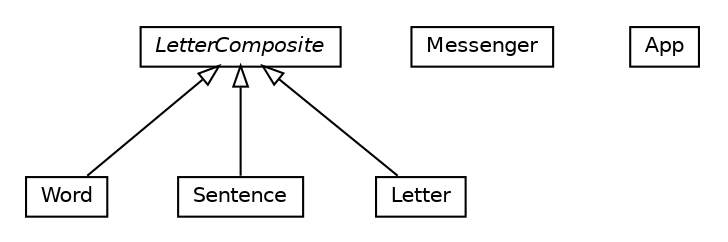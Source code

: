 #!/usr/local/bin/dot
#
# Class diagram 
# Generated by UMLGraph version R5_7_2-3-gee82a7 (http://www.umlgraph.org/)
#

digraph G {
	edge [fontname="Helvetica",fontsize=10,labelfontname="Helvetica",labelfontsize=10];
	node [fontname="Helvetica",fontsize=10,shape=plaintext];
	nodesep=0.25;
	ranksep=0.5;
	// com.iluwatar.composite.Word
	c0 [label=<<table title="com.iluwatar.composite.Word" border="0" cellborder="1" cellspacing="0" cellpadding="2" port="p">
		<tr><td><table border="0" cellspacing="0" cellpadding="1">
<tr><td align="center" balign="center"> Word </td></tr>
		</table></td></tr>
		</table>>, URL="null", fontname="Helvetica", fontcolor="black", fontsize=10.0];
	// com.iluwatar.composite.Sentence
	c1 [label=<<table title="com.iluwatar.composite.Sentence" border="0" cellborder="1" cellspacing="0" cellpadding="2" port="p">
		<tr><td><table border="0" cellspacing="0" cellpadding="1">
<tr><td align="center" balign="center"> Sentence </td></tr>
		</table></td></tr>
		</table>>, URL="null", fontname="Helvetica", fontcolor="black", fontsize=10.0];
	// com.iluwatar.composite.Messenger
	c2 [label=<<table title="com.iluwatar.composite.Messenger" border="0" cellborder="1" cellspacing="0" cellpadding="2" port="p">
		<tr><td><table border="0" cellspacing="0" cellpadding="1">
<tr><td align="center" balign="center"> Messenger </td></tr>
		</table></td></tr>
		</table>>, URL="null", fontname="Helvetica", fontcolor="black", fontsize=10.0];
	// com.iluwatar.composite.LetterComposite
	c3 [label=<<table title="com.iluwatar.composite.LetterComposite" border="0" cellborder="1" cellspacing="0" cellpadding="2" port="p">
		<tr><td><table border="0" cellspacing="0" cellpadding="1">
<tr><td align="center" balign="center"><font face="Helvetica-Oblique"> LetterComposite </font></td></tr>
		</table></td></tr>
		</table>>, URL="null", fontname="Helvetica", fontcolor="black", fontsize=10.0];
	// com.iluwatar.composite.Letter
	c4 [label=<<table title="com.iluwatar.composite.Letter" border="0" cellborder="1" cellspacing="0" cellpadding="2" port="p">
		<tr><td><table border="0" cellspacing="0" cellpadding="1">
<tr><td align="center" balign="center"> Letter </td></tr>
		</table></td></tr>
		</table>>, URL="null", fontname="Helvetica", fontcolor="black", fontsize=10.0];
	// com.iluwatar.composite.App
	c5 [label=<<table title="com.iluwatar.composite.App" border="0" cellborder="1" cellspacing="0" cellpadding="2" port="p">
		<tr><td><table border="0" cellspacing="0" cellpadding="1">
<tr><td align="center" balign="center"> App </td></tr>
		</table></td></tr>
		</table>>, URL="null", fontname="Helvetica", fontcolor="black", fontsize=10.0];
	//com.iluwatar.composite.Word extends com.iluwatar.composite.LetterComposite
	c3:p -> c0:p [dir=back,arrowtail=empty];
	//com.iluwatar.composite.Sentence extends com.iluwatar.composite.LetterComposite
	c3:p -> c1:p [dir=back,arrowtail=empty];
	//com.iluwatar.composite.Letter extends com.iluwatar.composite.LetterComposite
	c3:p -> c4:p [dir=back,arrowtail=empty];
}

